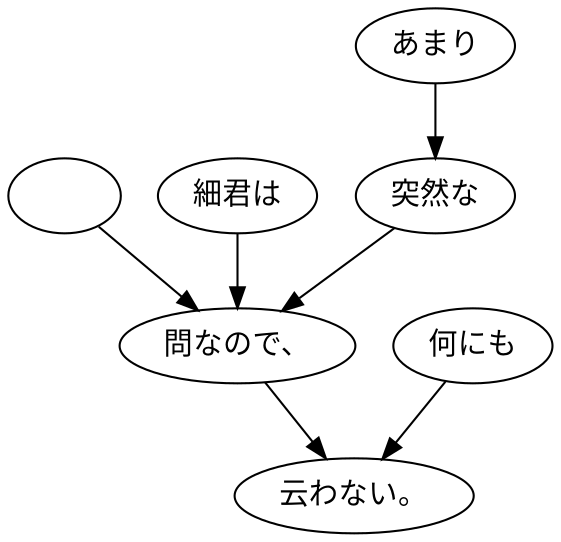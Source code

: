 digraph graph4589 {
	node0 [label="　"];
	node1 [label="細君は"];
	node2 [label="あまり"];
	node3 [label="突然な"];
	node4 [label="問なので、"];
	node5 [label="何にも"];
	node6 [label="云わない。"];
	node0 -> node4;
	node1 -> node4;
	node2 -> node3;
	node3 -> node4;
	node4 -> node6;
	node5 -> node6;
}
